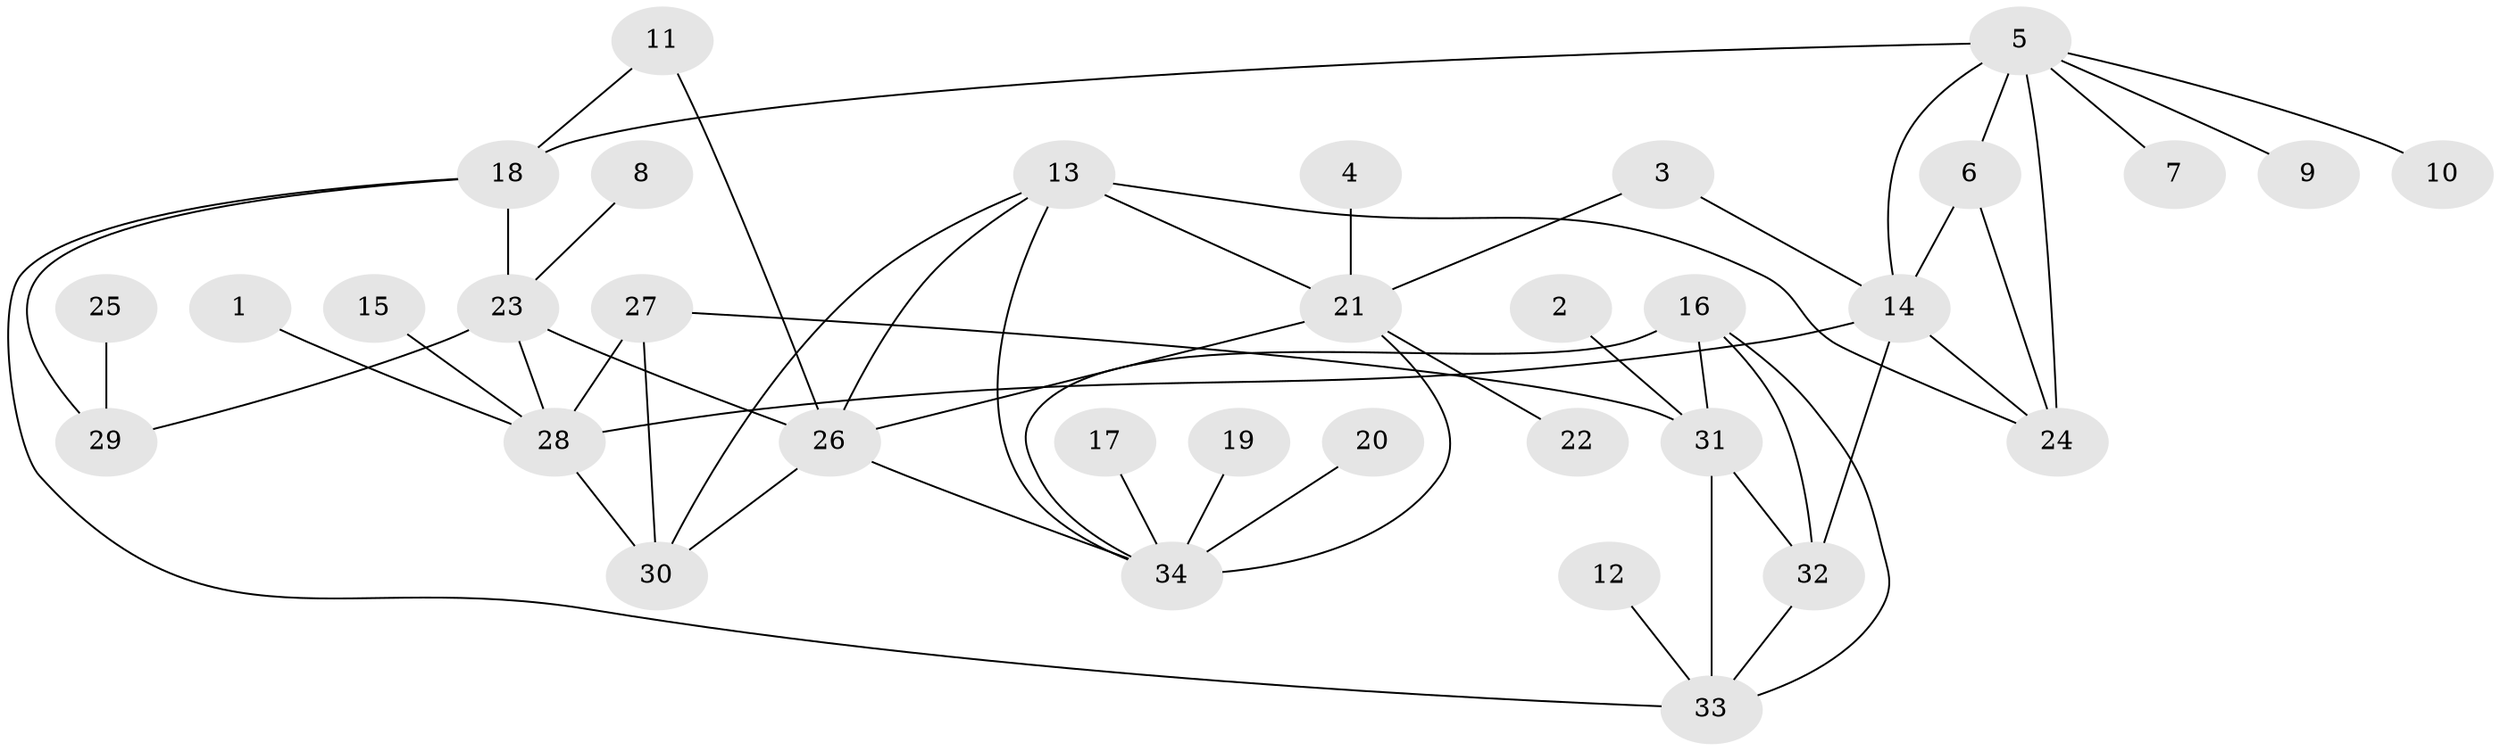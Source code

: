 // original degree distribution, {9: 0.036036036036036036, 6: 0.04504504504504504, 8: 0.06306306306306306, 10: 0.02702702702702703, 5: 0.009009009009009009, 4: 0.018018018018018018, 7: 0.02702702702702703, 11: 0.009009009009009009, 3: 0.009009009009009009, 1: 0.6306306306306306, 2: 0.12612612612612611}
// Generated by graph-tools (version 1.1) at 2025/37/03/04/25 23:37:50]
// undirected, 34 vertices, 53 edges
graph export_dot {
  node [color=gray90,style=filled];
  1;
  2;
  3;
  4;
  5;
  6;
  7;
  8;
  9;
  10;
  11;
  12;
  13;
  14;
  15;
  16;
  17;
  18;
  19;
  20;
  21;
  22;
  23;
  24;
  25;
  26;
  27;
  28;
  29;
  30;
  31;
  32;
  33;
  34;
  1 -- 28 [weight=1.0];
  2 -- 31 [weight=1.0];
  3 -- 14 [weight=1.0];
  3 -- 21 [weight=1.0];
  4 -- 21 [weight=1.0];
  5 -- 6 [weight=2.0];
  5 -- 7 [weight=1.0];
  5 -- 9 [weight=1.0];
  5 -- 10 [weight=1.0];
  5 -- 14 [weight=2.0];
  5 -- 18 [weight=1.0];
  5 -- 24 [weight=2.0];
  6 -- 14 [weight=1.0];
  6 -- 24 [weight=1.0];
  8 -- 23 [weight=1.0];
  11 -- 18 [weight=1.0];
  11 -- 26 [weight=1.0];
  12 -- 33 [weight=1.0];
  13 -- 21 [weight=2.0];
  13 -- 24 [weight=1.0];
  13 -- 26 [weight=1.0];
  13 -- 30 [weight=1.0];
  13 -- 34 [weight=1.0];
  14 -- 24 [weight=1.0];
  14 -- 28 [weight=1.0];
  14 -- 32 [weight=1.0];
  15 -- 28 [weight=1.0];
  16 -- 31 [weight=2.0];
  16 -- 32 [weight=1.0];
  16 -- 33 [weight=1.0];
  16 -- 34 [weight=1.0];
  17 -- 34 [weight=1.0];
  18 -- 23 [weight=4.0];
  18 -- 29 [weight=2.0];
  18 -- 33 [weight=1.0];
  19 -- 34 [weight=1.0];
  20 -- 34 [weight=1.0];
  21 -- 22 [weight=1.0];
  21 -- 26 [weight=2.0];
  21 -- 34 [weight=2.0];
  23 -- 26 [weight=1.0];
  23 -- 28 [weight=1.0];
  23 -- 29 [weight=2.0];
  25 -- 29 [weight=1.0];
  26 -- 30 [weight=1.0];
  26 -- 34 [weight=1.0];
  27 -- 28 [weight=4.0];
  27 -- 30 [weight=2.0];
  27 -- 31 [weight=1.0];
  28 -- 30 [weight=2.0];
  31 -- 32 [weight=2.0];
  31 -- 33 [weight=2.0];
  32 -- 33 [weight=1.0];
}
